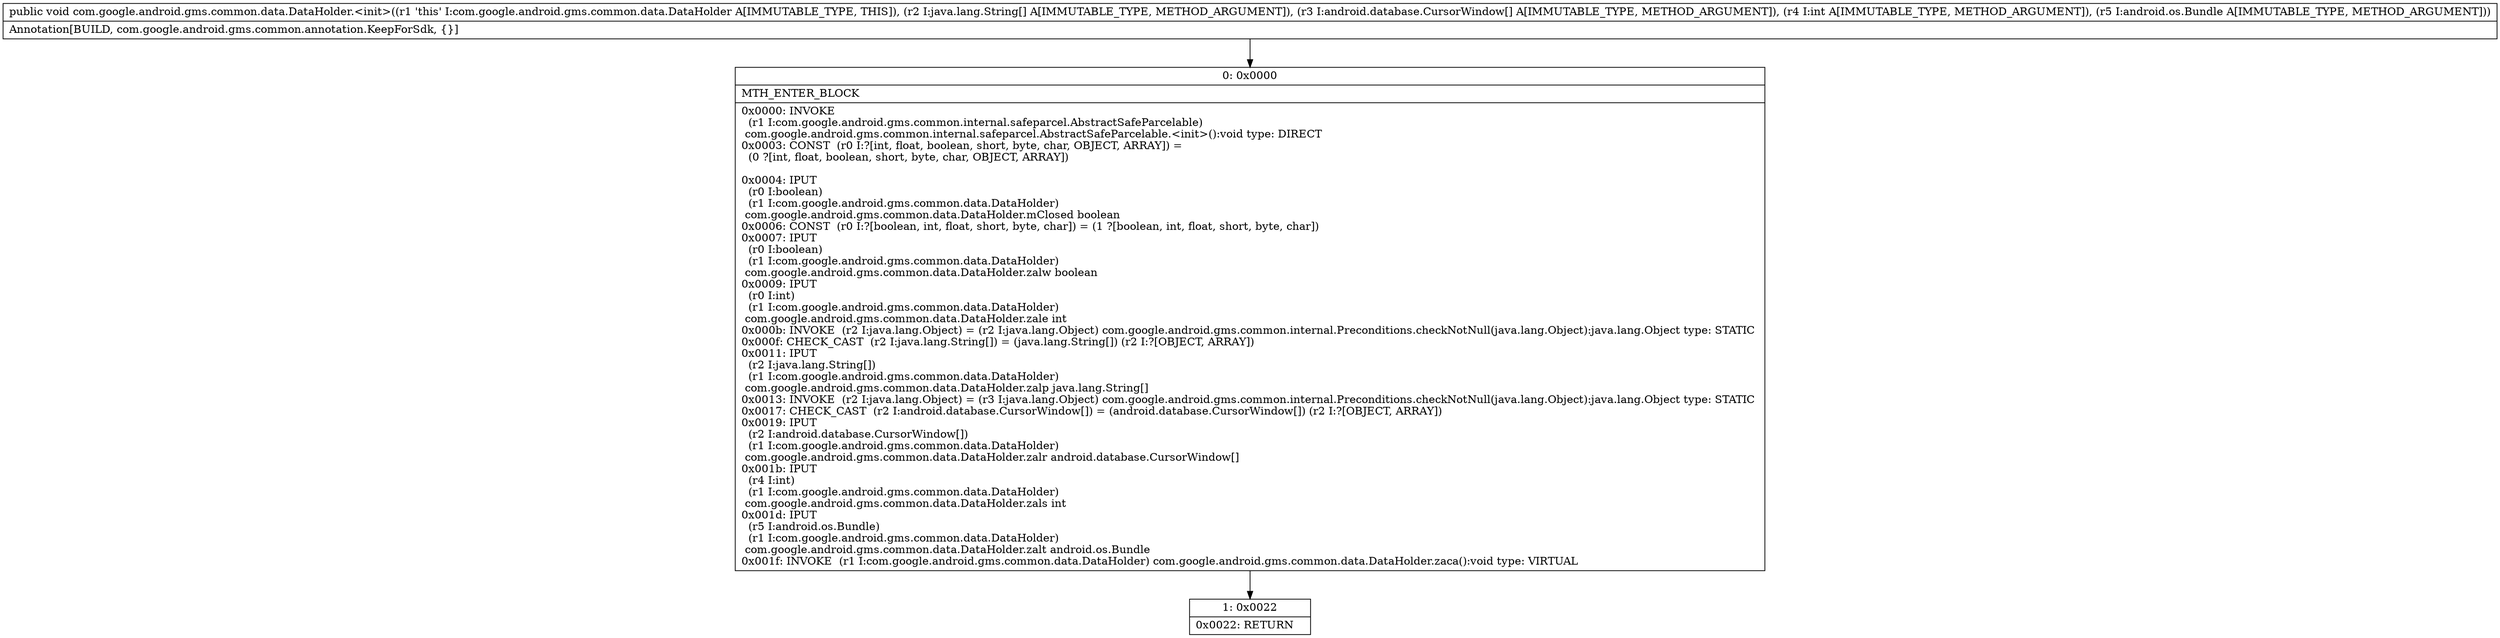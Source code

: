 digraph "CFG forcom.google.android.gms.common.data.DataHolder.\<init\>([Ljava\/lang\/String;[Landroid\/database\/CursorWindow;ILandroid\/os\/Bundle;)V" {
Node_0 [shape=record,label="{0\:\ 0x0000|MTH_ENTER_BLOCK\l|0x0000: INVOKE  \l  (r1 I:com.google.android.gms.common.internal.safeparcel.AbstractSafeParcelable)\l com.google.android.gms.common.internal.safeparcel.AbstractSafeParcelable.\<init\>():void type: DIRECT \l0x0003: CONST  (r0 I:?[int, float, boolean, short, byte, char, OBJECT, ARRAY]) = \l  (0 ?[int, float, boolean, short, byte, char, OBJECT, ARRAY])\l \l0x0004: IPUT  \l  (r0 I:boolean)\l  (r1 I:com.google.android.gms.common.data.DataHolder)\l com.google.android.gms.common.data.DataHolder.mClosed boolean \l0x0006: CONST  (r0 I:?[boolean, int, float, short, byte, char]) = (1 ?[boolean, int, float, short, byte, char]) \l0x0007: IPUT  \l  (r0 I:boolean)\l  (r1 I:com.google.android.gms.common.data.DataHolder)\l com.google.android.gms.common.data.DataHolder.zalw boolean \l0x0009: IPUT  \l  (r0 I:int)\l  (r1 I:com.google.android.gms.common.data.DataHolder)\l com.google.android.gms.common.data.DataHolder.zale int \l0x000b: INVOKE  (r2 I:java.lang.Object) = (r2 I:java.lang.Object) com.google.android.gms.common.internal.Preconditions.checkNotNull(java.lang.Object):java.lang.Object type: STATIC \l0x000f: CHECK_CAST  (r2 I:java.lang.String[]) = (java.lang.String[]) (r2 I:?[OBJECT, ARRAY]) \l0x0011: IPUT  \l  (r2 I:java.lang.String[])\l  (r1 I:com.google.android.gms.common.data.DataHolder)\l com.google.android.gms.common.data.DataHolder.zalp java.lang.String[] \l0x0013: INVOKE  (r2 I:java.lang.Object) = (r3 I:java.lang.Object) com.google.android.gms.common.internal.Preconditions.checkNotNull(java.lang.Object):java.lang.Object type: STATIC \l0x0017: CHECK_CAST  (r2 I:android.database.CursorWindow[]) = (android.database.CursorWindow[]) (r2 I:?[OBJECT, ARRAY]) \l0x0019: IPUT  \l  (r2 I:android.database.CursorWindow[])\l  (r1 I:com.google.android.gms.common.data.DataHolder)\l com.google.android.gms.common.data.DataHolder.zalr android.database.CursorWindow[] \l0x001b: IPUT  \l  (r4 I:int)\l  (r1 I:com.google.android.gms.common.data.DataHolder)\l com.google.android.gms.common.data.DataHolder.zals int \l0x001d: IPUT  \l  (r5 I:android.os.Bundle)\l  (r1 I:com.google.android.gms.common.data.DataHolder)\l com.google.android.gms.common.data.DataHolder.zalt android.os.Bundle \l0x001f: INVOKE  (r1 I:com.google.android.gms.common.data.DataHolder) com.google.android.gms.common.data.DataHolder.zaca():void type: VIRTUAL \l}"];
Node_1 [shape=record,label="{1\:\ 0x0022|0x0022: RETURN   \l}"];
MethodNode[shape=record,label="{public void com.google.android.gms.common.data.DataHolder.\<init\>((r1 'this' I:com.google.android.gms.common.data.DataHolder A[IMMUTABLE_TYPE, THIS]), (r2 I:java.lang.String[] A[IMMUTABLE_TYPE, METHOD_ARGUMENT]), (r3 I:android.database.CursorWindow[] A[IMMUTABLE_TYPE, METHOD_ARGUMENT]), (r4 I:int A[IMMUTABLE_TYPE, METHOD_ARGUMENT]), (r5 I:android.os.Bundle A[IMMUTABLE_TYPE, METHOD_ARGUMENT]))  | Annotation[BUILD, com.google.android.gms.common.annotation.KeepForSdk, \{\}]\l}"];
MethodNode -> Node_0;
Node_0 -> Node_1;
}

